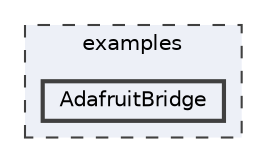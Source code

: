 digraph "/home/runner/work/FastLED/FastLED/examples/AdafruitBridge"
{
 // INTERACTIVE_SVG=YES
 // LATEX_PDF_SIZE
  bgcolor="transparent";
  edge [fontname=Helvetica,fontsize=10,labelfontname=Helvetica,labelfontsize=10];
  node [fontname=Helvetica,fontsize=10,shape=box,height=0.2,width=0.4];
  compound=true
  subgraph clusterdir_d28a4824dc47e487b107a5db32ef43c4 {
    graph [ bgcolor="#edf0f7", pencolor="grey25", label="examples", fontname=Helvetica,fontsize=10 style="filled,dashed", URL="dir_d28a4824dc47e487b107a5db32ef43c4.html",tooltip=""]
  dir_684028c4d3b30b3048e432224a9b0d00 [label="AdafruitBridge", fillcolor="#edf0f7", color="grey25", style="filled,bold", URL="dir_684028c4d3b30b3048e432224a9b0d00.html",tooltip=""];
  }
}
